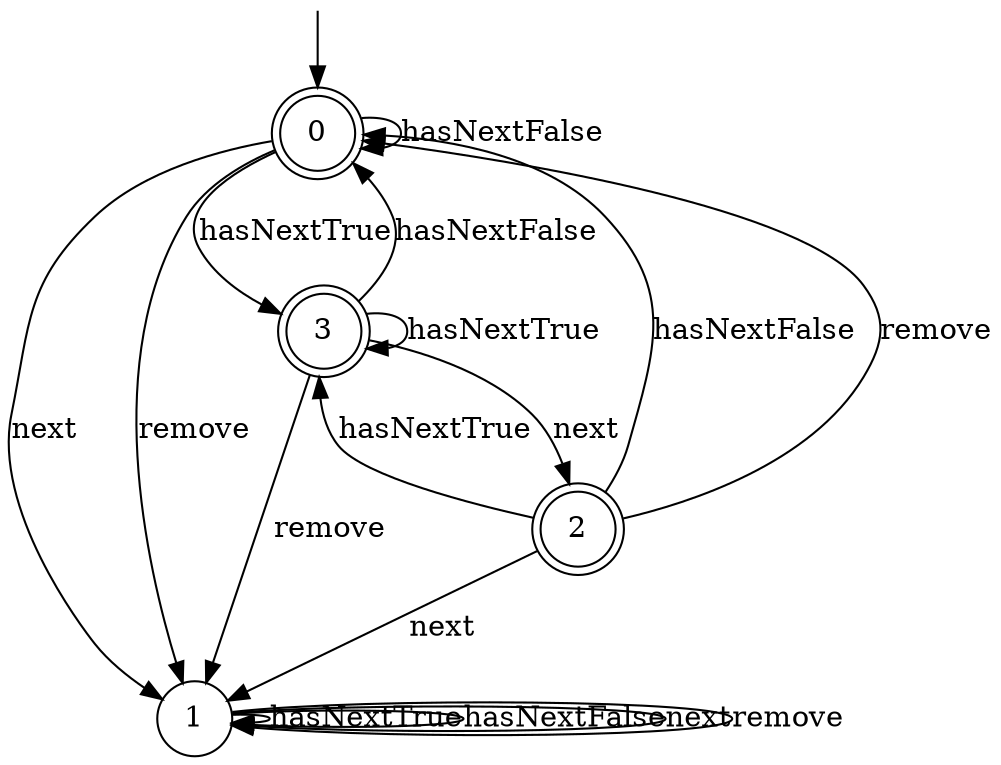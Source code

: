 digraph g {

	s0 [shape="doublecircle" label="0"];
	s1 [shape="circle" label="1"];
	s2 [shape="doublecircle" label="2"];
	s3 [shape="doublecircle" label="3"];
	s0 -> s3 [label="hasNextTrue"];
	s0 -> s0 [label="hasNextFalse"];
	s0 -> s1 [label="next"];
	s0 -> s1 [label="remove"];
	s1 -> s1 [label="hasNextTrue"];
	s1 -> s1 [label="hasNextFalse"];
	s1 -> s1 [label="next"];
	s1 -> s1 [label="remove"];
	s2 -> s3 [label="hasNextTrue"];
	s2 -> s0 [label="hasNextFalse"];
	s2 -> s1 [label="next"];
	s2 -> s0 [label="remove"];
	s3 -> s3 [label="hasNextTrue"];
	s3 -> s0 [label="hasNextFalse"];
	s3 -> s2 [label="next"];
	s3 -> s1 [label="remove"];

__start0 [label="" shape="none" width="0" height="0"];
__start0 -> s0;

}
